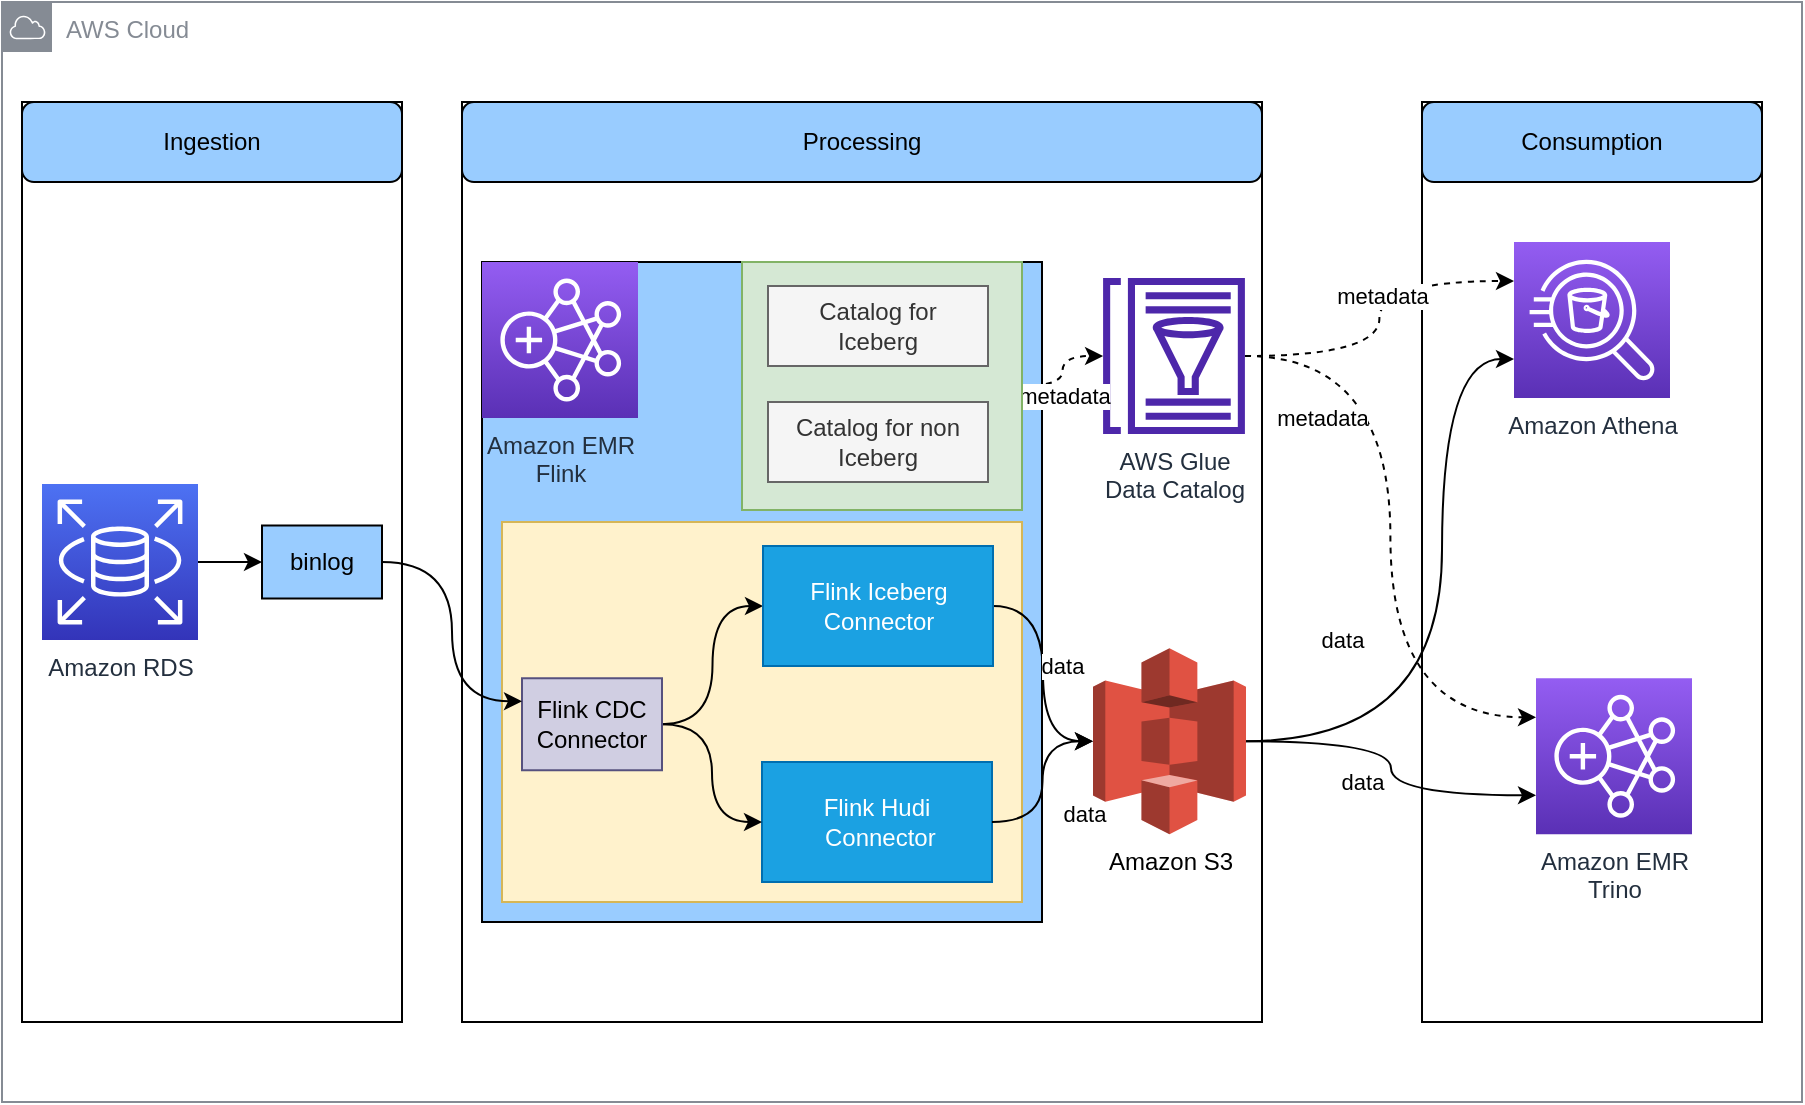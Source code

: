 <mxfile version="20.7.4" type="github">
  <diagram id="Cd5y1kNHd57_tZJnAyKG" name="Page-1">
    <mxGraphModel dx="1050" dy="509" grid="1" gridSize="10" guides="1" tooltips="1" connect="1" arrows="1" fold="1" page="1" pageScale="1" pageWidth="827" pageHeight="1169" math="0" shadow="0">
      <root>
        <mxCell id="0" />
        <mxCell id="1" parent="0" />
        <mxCell id="FE19WrhtxEeYcqXIJ0xn-2" value="AWS Cloud" style="sketch=0;outlineConnect=0;gradientColor=none;html=1;whiteSpace=wrap;fontSize=12;fontStyle=0;shape=mxgraph.aws4.group;grIcon=mxgraph.aws4.group_aws_cloud;strokeColor=#858B94;fillColor=none;verticalAlign=top;align=left;spacingLeft=30;fontColor=#858B94;dashed=0;" parent="1" vertex="1">
          <mxGeometry x="60" y="90" width="900" height="550" as="geometry" />
        </mxCell>
        <mxCell id="ygeJwO_-llUcF5Xlst-1-10" value="" style="rounded=0;whiteSpace=wrap;html=1;" parent="1" vertex="1">
          <mxGeometry x="290" y="140" width="400" height="460" as="geometry" />
        </mxCell>
        <mxCell id="ygeJwO_-llUcF5Xlst-1-15" value="" style="rounded=0;whiteSpace=wrap;html=1;" parent="1" vertex="1">
          <mxGeometry x="770" y="140" width="170" height="460" as="geometry" />
        </mxCell>
        <mxCell id="ygeJwO_-llUcF5Xlst-1-8" value="" style="rounded=0;whiteSpace=wrap;html=1;" parent="1" vertex="1">
          <mxGeometry x="70" y="140" width="190" height="460" as="geometry" />
        </mxCell>
        <mxCell id="ygeJwO_-llUcF5Xlst-1-38" style="edgeStyle=orthogonalEdgeStyle;curved=1;orthogonalLoop=1;jettySize=auto;html=1;exitX=1;exitY=0.5;exitDx=0;exitDy=0;exitPerimeter=0;entryX=0;entryY=0.5;entryDx=0;entryDy=0;" parent="1" source="KQLKy6pS23xvt4txy2rW-2" target="ygeJwO_-llUcF5Xlst-1-36" edge="1">
          <mxGeometry relative="1" as="geometry" />
        </mxCell>
        <mxCell id="KQLKy6pS23xvt4txy2rW-2" value="Amazon RDS" style="sketch=0;points=[[0,0,0],[0.25,0,0],[0.5,0,0],[0.75,0,0],[1,0,0],[0,1,0],[0.25,1,0],[0.5,1,0],[0.75,1,0],[1,1,0],[0,0.25,0],[0,0.5,0],[0,0.75,0],[1,0.25,0],[1,0.5,0],[1,0.75,0]];outlineConnect=0;fontColor=#232F3E;gradientColor=#4D72F3;gradientDirection=north;fillColor=#3334B9;strokeColor=#ffffff;dashed=0;verticalLabelPosition=bottom;verticalAlign=top;align=center;html=1;fontSize=12;fontStyle=0;aspect=fixed;shape=mxgraph.aws4.resourceIcon;resIcon=mxgraph.aws4.rds;" parent="1" vertex="1">
          <mxGeometry x="80" y="331" width="78" height="78" as="geometry" />
        </mxCell>
        <mxCell id="rGtyrS7ArSFbjT5xo-QV-2" value="Amazon Athena" style="sketch=0;points=[[0,0,0],[0.25,0,0],[0.5,0,0],[0.75,0,0],[1,0,0],[0,1,0],[0.25,1,0],[0.5,1,0],[0.75,1,0],[1,1,0],[0,0.25,0],[0,0.5,0],[0,0.75,0],[1,0.25,0],[1,0.5,0],[1,0.75,0]];outlineConnect=0;fontColor=#232F3E;gradientColor=#945DF2;gradientDirection=north;fillColor=#5A30B5;strokeColor=#ffffff;dashed=0;verticalLabelPosition=bottom;verticalAlign=top;align=center;html=1;fontSize=12;fontStyle=0;aspect=fixed;shape=mxgraph.aws4.resourceIcon;resIcon=mxgraph.aws4.athena;" parent="1" vertex="1">
          <mxGeometry x="816" y="210" width="78" height="78" as="geometry" />
        </mxCell>
        <mxCell id="ygeJwO_-llUcF5Xlst-1-1" value="Amazon EMR&lt;br&gt;Trino" style="sketch=0;points=[[0,0,0],[0.25,0,0],[0.5,0,0],[0.75,0,0],[1,0,0],[0,1,0],[0.25,1,0],[0.5,1,0],[0.75,1,0],[1,1,0],[0,0.25,0],[0,0.5,0],[0,0.75,0],[1,0.25,0],[1,0.5,0],[1,0.75,0]];outlineConnect=0;fontColor=#232F3E;gradientColor=#945DF2;gradientDirection=north;fillColor=#5A30B5;strokeColor=#ffffff;dashed=0;verticalLabelPosition=bottom;verticalAlign=top;align=center;html=1;fontSize=12;fontStyle=0;aspect=fixed;shape=mxgraph.aws4.resourceIcon;resIcon=mxgraph.aws4.emr;" parent="1" vertex="1">
          <mxGeometry x="827" y="428.13" width="78" height="78" as="geometry" />
        </mxCell>
        <mxCell id="ygeJwO_-llUcF5Xlst-1-9" value="Ingestion" style="rounded=1;whiteSpace=wrap;html=1;fillColor=#99CCFF;" parent="1" vertex="1">
          <mxGeometry x="70" y="140" width="190" height="40" as="geometry" />
        </mxCell>
        <mxCell id="ygeJwO_-llUcF5Xlst-1-14" value="Processing" style="rounded=1;whiteSpace=wrap;html=1;fillColor=#99CCFF;" parent="1" vertex="1">
          <mxGeometry x="290" y="140" width="400" height="40" as="geometry" />
        </mxCell>
        <mxCell id="ygeJwO_-llUcF5Xlst-1-29" style="edgeStyle=orthogonalEdgeStyle;curved=1;orthogonalLoop=1;jettySize=auto;html=1;entryX=0;entryY=0.25;entryDx=0;entryDy=0;entryPerimeter=0;dashed=1;" parent="1" source="DkJPr1J9yXdr6lBRk-ze-1" target="rGtyrS7ArSFbjT5xo-QV-2" edge="1">
          <mxGeometry relative="1" as="geometry" />
        </mxCell>
        <mxCell id="ygeJwO_-llUcF5Xlst-1-30" value="metadata" style="edgeLabel;html=1;align=center;verticalAlign=middle;resizable=0;points=[];" parent="ygeJwO_-llUcF5Xlst-1-29" vertex="1" connectable="0">
          <mxGeometry x="0.233" y="-6" relative="1" as="geometry">
            <mxPoint y="1" as="offset" />
          </mxGeometry>
        </mxCell>
        <mxCell id="ygeJwO_-llUcF5Xlst-1-46" style="edgeStyle=orthogonalEdgeStyle;curved=1;orthogonalLoop=1;jettySize=auto;html=1;entryX=0;entryY=0.25;entryDx=0;entryDy=0;entryPerimeter=0;dashed=1;" parent="1" source="DkJPr1J9yXdr6lBRk-ze-1" target="ygeJwO_-llUcF5Xlst-1-1" edge="1">
          <mxGeometry relative="1" as="geometry" />
        </mxCell>
        <mxCell id="ygeJwO_-llUcF5Xlst-1-55" value="metadata" style="edgeLabel;html=1;align=center;verticalAlign=middle;resizable=0;points=[];" parent="ygeJwO_-llUcF5Xlst-1-46" vertex="1" connectable="0">
          <mxGeometry x="-0.113" y="1" relative="1" as="geometry">
            <mxPoint x="-35" y="-41" as="offset" />
          </mxGeometry>
        </mxCell>
        <mxCell id="DkJPr1J9yXdr6lBRk-ze-1" value="AWS Glue &lt;br&gt;Data Catalog" style="sketch=0;outlineConnect=0;fontColor=#232F3E;gradientColor=none;fillColor=#4D27AA;strokeColor=none;dashed=0;verticalLabelPosition=bottom;verticalAlign=top;align=center;html=1;fontSize=12;fontStyle=0;aspect=fixed;pointerEvents=1;shape=mxgraph.aws4.glue_data_catalog;" parent="1" vertex="1">
          <mxGeometry x="610" y="228" width="72" height="78" as="geometry" />
        </mxCell>
        <mxCell id="ygeJwO_-llUcF5Xlst-1-43" value="" style="rounded=0;whiteSpace=wrap;html=1;fillColor=#99CCFF;" parent="1" vertex="1">
          <mxGeometry x="300" y="220" width="280" height="330" as="geometry" />
        </mxCell>
        <mxCell id="ygeJwO_-llUcF5Xlst-1-56" style="edgeStyle=orthogonalEdgeStyle;curved=1;orthogonalLoop=1;jettySize=auto;html=1;entryX=0;entryY=0.75;entryDx=0;entryDy=0;entryPerimeter=0;" parent="1" source="nCzQVOr3wxltccUAzvmY-3" target="rGtyrS7ArSFbjT5xo-QV-2" edge="1">
          <mxGeometry relative="1" as="geometry">
            <Array as="points">
              <mxPoint x="780" y="460" />
              <mxPoint x="780" y="269" />
            </Array>
          </mxGeometry>
        </mxCell>
        <mxCell id="ygeJwO_-llUcF5Xlst-1-57" value="data" style="edgeLabel;html=1;align=center;verticalAlign=middle;resizable=0;points=[];" parent="ygeJwO_-llUcF5Xlst-1-56" vertex="1" connectable="0">
          <mxGeometry x="-0.754" y="12" relative="1" as="geometry">
            <mxPoint x="8" y="-39" as="offset" />
          </mxGeometry>
        </mxCell>
        <mxCell id="ygeJwO_-llUcF5Xlst-1-58" style="edgeStyle=orthogonalEdgeStyle;curved=1;orthogonalLoop=1;jettySize=auto;html=1;entryX=0;entryY=0.75;entryDx=0;entryDy=0;entryPerimeter=0;" parent="1" source="nCzQVOr3wxltccUAzvmY-3" target="ygeJwO_-llUcF5Xlst-1-1" edge="1">
          <mxGeometry relative="1" as="geometry" />
        </mxCell>
        <mxCell id="ygeJwO_-llUcF5Xlst-1-59" value="data" style="edgeLabel;html=1;align=center;verticalAlign=middle;resizable=0;points=[];" parent="ygeJwO_-llUcF5Xlst-1-58" vertex="1" connectable="0">
          <mxGeometry x="-0.558" y="-2" relative="1" as="geometry">
            <mxPoint x="20" y="18" as="offset" />
          </mxGeometry>
        </mxCell>
        <mxCell id="nCzQVOr3wxltccUAzvmY-3" value="Amazon S3" style="outlineConnect=0;dashed=0;verticalLabelPosition=bottom;verticalAlign=top;align=center;html=1;shape=mxgraph.aws3.s3;fillColor=#E05243;gradientColor=none;" parent="1" vertex="1">
          <mxGeometry x="605.5" y="413.13" width="76.5" height="93" as="geometry" />
        </mxCell>
        <mxCell id="ygeJwO_-llUcF5Xlst-1-28" value="Consumption" style="rounded=1;whiteSpace=wrap;html=1;fillColor=#99CCFF;" parent="1" vertex="1">
          <mxGeometry x="770" y="140" width="170" height="40" as="geometry" />
        </mxCell>
        <mxCell id="ygeJwO_-llUcF5Xlst-1-36" value="binlog" style="rounded=0;whiteSpace=wrap;html=1;fillColor=#99CCFF;" parent="1" vertex="1">
          <mxGeometry x="190" y="351.75" width="60" height="36.5" as="geometry" />
        </mxCell>
        <mxCell id="ygeJwO_-llUcF5Xlst-1-53" style="edgeStyle=orthogonalEdgeStyle;curved=1;orthogonalLoop=1;jettySize=auto;html=1;entryX=0;entryY=0.5;entryDx=0;entryDy=0;" parent="1" source="ygeJwO_-llUcF5Xlst-1-39" target="ygeJwO_-llUcF5Xlst-1-45" edge="1">
          <mxGeometry relative="1" as="geometry" />
        </mxCell>
        <mxCell id="KQLKy6pS23xvt4txy2rW-3" value="Amazon EMR &lt;br&gt;Flink" style="sketch=0;points=[[0,0,0],[0.25,0,0],[0.5,0,0],[0.75,0,0],[1,0,0],[0,1,0],[0.25,1,0],[0.5,1,0],[0.75,1,0],[1,1,0],[0,0.25,0],[0,0.5,0],[0,0.75,0],[1,0.25,0],[1,0.5,0],[1,0.75,0]];outlineConnect=0;fontColor=#232F3E;gradientColor=#945DF2;gradientDirection=north;fillColor=#5A30B5;strokeColor=#ffffff;dashed=0;verticalLabelPosition=bottom;verticalAlign=top;align=center;html=1;fontSize=12;fontStyle=0;aspect=fixed;shape=mxgraph.aws4.resourceIcon;resIcon=mxgraph.aws4.emr;" parent="1" vertex="1">
          <mxGeometry x="300" y="220" width="78" height="78" as="geometry" />
        </mxCell>
        <mxCell id="ygeJwO_-llUcF5Xlst-1-48" style="edgeStyle=orthogonalEdgeStyle;curved=1;orthogonalLoop=1;jettySize=auto;html=1;exitX=1;exitY=0.5;exitDx=0;exitDy=0;dashed=1;" parent="1" source="i2x8u8YBh84d5i1WgbNd-1" target="DkJPr1J9yXdr6lBRk-ze-1" edge="1">
          <mxGeometry relative="1" as="geometry" />
        </mxCell>
        <mxCell id="ygeJwO_-llUcF5Xlst-1-54" value="metadata" style="edgeLabel;html=1;align=center;verticalAlign=middle;resizable=0;points=[];" parent="ygeJwO_-llUcF5Xlst-1-48" vertex="1" connectable="0">
          <mxGeometry x="0.032" relative="1" as="geometry">
            <mxPoint y="13" as="offset" />
          </mxGeometry>
        </mxCell>
        <mxCell id="i2x8u8YBh84d5i1WgbNd-1" value="" style="rounded=0;whiteSpace=wrap;html=1;fillColor=#d5e8d4;strokeColor=#82b366;" vertex="1" parent="1">
          <mxGeometry x="430" y="220" width="140" height="124" as="geometry" />
        </mxCell>
        <mxCell id="ygeJwO_-llUcF5Xlst-1-44" value="Catalog for&lt;br&gt;Iceberg" style="rounded=0;whiteSpace=wrap;html=1;fillColor=#f5f5f5;strokeColor=#666666;fontColor=#333333;" parent="1" vertex="1">
          <mxGeometry x="443" y="232" width="110" height="40" as="geometry" />
        </mxCell>
        <mxCell id="i2x8u8YBh84d5i1WgbNd-3" value="" style="rounded=0;whiteSpace=wrap;html=1;fillColor=#fff2cc;strokeColor=#d6b656;" vertex="1" parent="1">
          <mxGeometry x="310" y="350" width="260" height="190" as="geometry" />
        </mxCell>
        <mxCell id="ygeJwO_-llUcF5Xlst-1-45" value="Flink Hudi&lt;br&gt;&amp;nbsp;Connector" style="rounded=0;whiteSpace=wrap;html=1;fillColor=#1ba1e2;fontColor=#ffffff;strokeColor=#006EAF;" parent="1" vertex="1">
          <mxGeometry x="440" y="470" width="115" height="60" as="geometry" />
        </mxCell>
        <mxCell id="i2x8u8YBh84d5i1WgbNd-2" value="Catalog for non Iceberg" style="rounded=0;whiteSpace=wrap;html=1;fillColor=#f5f5f5;strokeColor=#666666;fontColor=#333333;" vertex="1" parent="1">
          <mxGeometry x="443" y="290" width="110" height="40" as="geometry" />
        </mxCell>
        <mxCell id="i2x8u8YBh84d5i1WgbNd-7" style="edgeStyle=orthogonalEdgeStyle;curved=1;orthogonalLoop=1;jettySize=auto;html=1;entryX=0;entryY=0.5;entryDx=0;entryDy=0;strokeWidth=1;fontColor=default;startArrow=none;startFill=0;endArrow=classic;endFill=1;" edge="1" parent="1" source="ygeJwO_-llUcF5Xlst-1-39" target="i2x8u8YBh84d5i1WgbNd-4">
          <mxGeometry relative="1" as="geometry" />
        </mxCell>
        <mxCell id="i2x8u8YBh84d5i1WgbNd-8" style="edgeStyle=orthogonalEdgeStyle;curved=1;orthogonalLoop=1;jettySize=auto;html=1;entryX=0;entryY=0.5;entryDx=0;entryDy=0;strokeWidth=1;fontColor=default;startArrow=none;startFill=0;endArrow=classic;endFill=1;" edge="1" parent="1" source="ygeJwO_-llUcF5Xlst-1-39" target="ygeJwO_-llUcF5Xlst-1-45">
          <mxGeometry relative="1" as="geometry" />
        </mxCell>
        <mxCell id="ygeJwO_-llUcF5Xlst-1-39" value="Flink CDC&lt;br&gt;Connector" style="rounded=0;whiteSpace=wrap;html=1;fillColor=#d0cee2;strokeColor=#56517e;" parent="1" vertex="1">
          <mxGeometry x="320" y="428.13" width="70" height="46" as="geometry" />
        </mxCell>
        <mxCell id="i2x8u8YBh84d5i1WgbNd-9" style="edgeStyle=orthogonalEdgeStyle;curved=1;orthogonalLoop=1;jettySize=auto;html=1;exitX=1;exitY=0.5;exitDx=0;exitDy=0;strokeWidth=1;fontColor=default;startArrow=none;startFill=0;endArrow=classic;endFill=1;" edge="1" parent="1" source="i2x8u8YBh84d5i1WgbNd-4" target="nCzQVOr3wxltccUAzvmY-3">
          <mxGeometry relative="1" as="geometry" />
        </mxCell>
        <mxCell id="i2x8u8YBh84d5i1WgbNd-10" value="data" style="edgeLabel;html=1;align=center;verticalAlign=middle;resizable=0;points=[];fontColor=default;" vertex="1" connectable="0" parent="i2x8u8YBh84d5i1WgbNd-9">
          <mxGeometry x="-0.753" y="-5" relative="1" as="geometry">
            <mxPoint x="20" y="25" as="offset" />
          </mxGeometry>
        </mxCell>
        <mxCell id="i2x8u8YBh84d5i1WgbNd-4" value="Flink Iceberg Connector" style="rounded=0;whiteSpace=wrap;html=1;fillColor=#1ba1e2;fontColor=#ffffff;strokeColor=#006EAF;" vertex="1" parent="1">
          <mxGeometry x="440.5" y="362" width="115" height="60" as="geometry" />
        </mxCell>
        <mxCell id="i2x8u8YBh84d5i1WgbNd-6" style="edgeStyle=orthogonalEdgeStyle;orthogonalLoop=1;jettySize=auto;html=1;entryX=0;entryY=0.25;entryDx=0;entryDy=0;strokeWidth=1;fontColor=default;startArrow=none;startFill=0;endArrow=classic;endFill=1;curved=1;" edge="1" parent="1" source="ygeJwO_-llUcF5Xlst-1-36" target="ygeJwO_-llUcF5Xlst-1-39">
          <mxGeometry relative="1" as="geometry" />
        </mxCell>
        <mxCell id="nCzQVOr3wxltccUAzvmY-5" style="edgeStyle=orthogonalEdgeStyle;curved=1;orthogonalLoop=1;jettySize=auto;html=1;entryX=0;entryY=0.5;entryDx=0;entryDy=0;entryPerimeter=0;strokeColor=default;" parent="1" source="ygeJwO_-llUcF5Xlst-1-45" target="nCzQVOr3wxltccUAzvmY-3" edge="1">
          <mxGeometry relative="1" as="geometry" />
        </mxCell>
        <mxCell id="nCzQVOr3wxltccUAzvmY-9" value="data" style="edgeLabel;html=1;align=center;verticalAlign=middle;resizable=0;points=[];" parent="nCzQVOr3wxltccUAzvmY-5" vertex="1" connectable="0">
          <mxGeometry x="-0.219" y="-4" relative="1" as="geometry">
            <mxPoint x="16" y="6" as="offset" />
          </mxGeometry>
        </mxCell>
      </root>
    </mxGraphModel>
  </diagram>
</mxfile>
